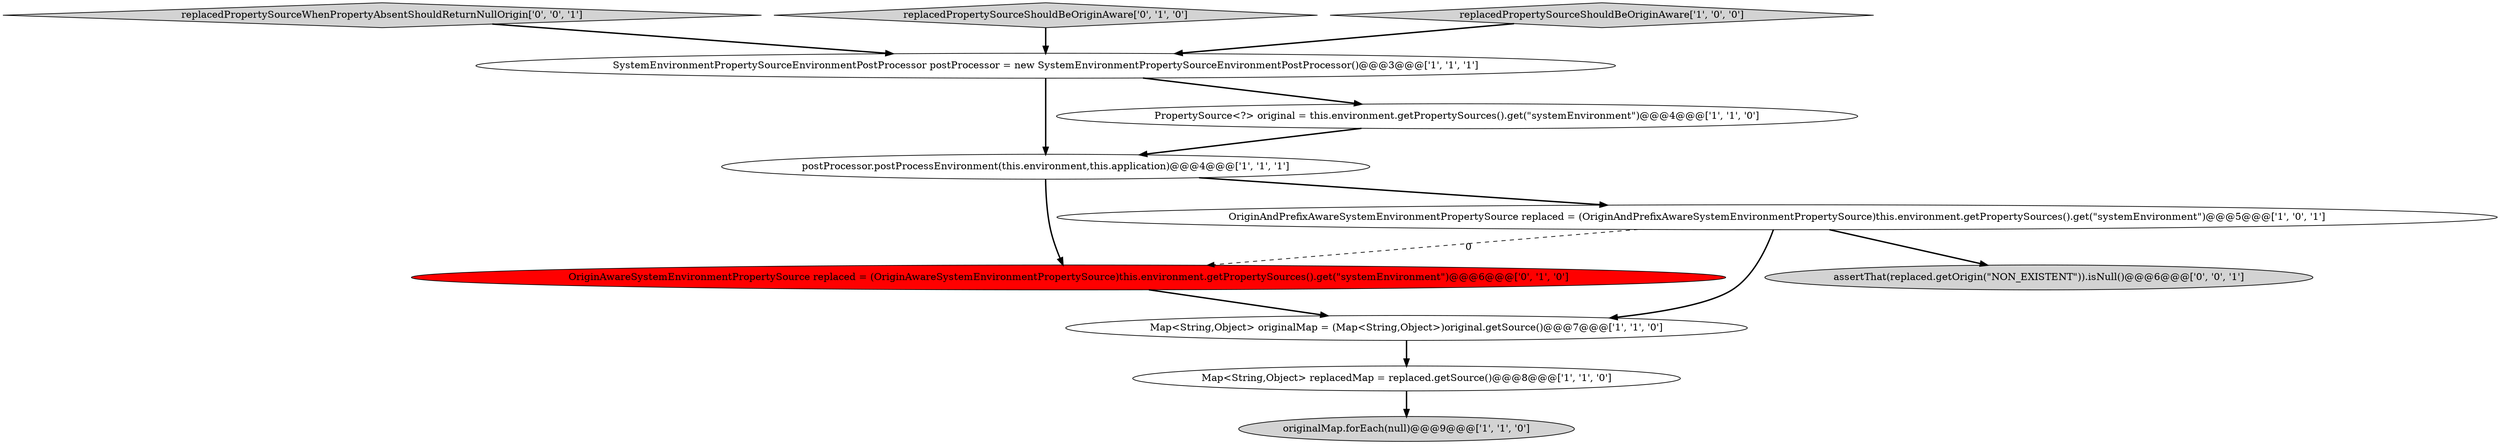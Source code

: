 digraph {
3 [style = filled, label = "Map<String,Object> originalMap = (Map<String,Object>)original.getSource()@@@7@@@['1', '1', '0']", fillcolor = white, shape = ellipse image = "AAA0AAABBB1BBB"];
1 [style = filled, label = "Map<String,Object> replacedMap = replaced.getSource()@@@8@@@['1', '1', '0']", fillcolor = white, shape = ellipse image = "AAA0AAABBB1BBB"];
9 [style = filled, label = "OriginAwareSystemEnvironmentPropertySource replaced = (OriginAwareSystemEnvironmentPropertySource)this.environment.getPropertySources().get(\"systemEnvironment\")@@@6@@@['0', '1', '0']", fillcolor = red, shape = ellipse image = "AAA1AAABBB2BBB"];
4 [style = filled, label = "originalMap.forEach(null)@@@9@@@['1', '1', '0']", fillcolor = lightgray, shape = ellipse image = "AAA0AAABBB1BBB"];
10 [style = filled, label = "assertThat(replaced.getOrigin(\"NON_EXISTENT\")).isNull()@@@6@@@['0', '0', '1']", fillcolor = lightgray, shape = ellipse image = "AAA0AAABBB3BBB"];
7 [style = filled, label = "OriginAndPrefixAwareSystemEnvironmentPropertySource replaced = (OriginAndPrefixAwareSystemEnvironmentPropertySource)this.environment.getPropertySources().get(\"systemEnvironment\")@@@5@@@['1', '0', '1']", fillcolor = white, shape = ellipse image = "AAA0AAABBB1BBB"];
5 [style = filled, label = "postProcessor.postProcessEnvironment(this.environment,this.application)@@@4@@@['1', '1', '1']", fillcolor = white, shape = ellipse image = "AAA0AAABBB1BBB"];
11 [style = filled, label = "replacedPropertySourceWhenPropertyAbsentShouldReturnNullOrigin['0', '0', '1']", fillcolor = lightgray, shape = diamond image = "AAA0AAABBB3BBB"];
8 [style = filled, label = "replacedPropertySourceShouldBeOriginAware['0', '1', '0']", fillcolor = lightgray, shape = diamond image = "AAA0AAABBB2BBB"];
2 [style = filled, label = "SystemEnvironmentPropertySourceEnvironmentPostProcessor postProcessor = new SystemEnvironmentPropertySourceEnvironmentPostProcessor()@@@3@@@['1', '1', '1']", fillcolor = white, shape = ellipse image = "AAA0AAABBB1BBB"];
0 [style = filled, label = "replacedPropertySourceShouldBeOriginAware['1', '0', '0']", fillcolor = lightgray, shape = diamond image = "AAA0AAABBB1BBB"];
6 [style = filled, label = "PropertySource<?> original = this.environment.getPropertySources().get(\"systemEnvironment\")@@@4@@@['1', '1', '0']", fillcolor = white, shape = ellipse image = "AAA0AAABBB1BBB"];
9->3 [style = bold, label=""];
5->7 [style = bold, label=""];
6->5 [style = bold, label=""];
1->4 [style = bold, label=""];
2->5 [style = bold, label=""];
3->1 [style = bold, label=""];
5->9 [style = bold, label=""];
8->2 [style = bold, label=""];
7->10 [style = bold, label=""];
7->9 [style = dashed, label="0"];
2->6 [style = bold, label=""];
11->2 [style = bold, label=""];
7->3 [style = bold, label=""];
0->2 [style = bold, label=""];
}
